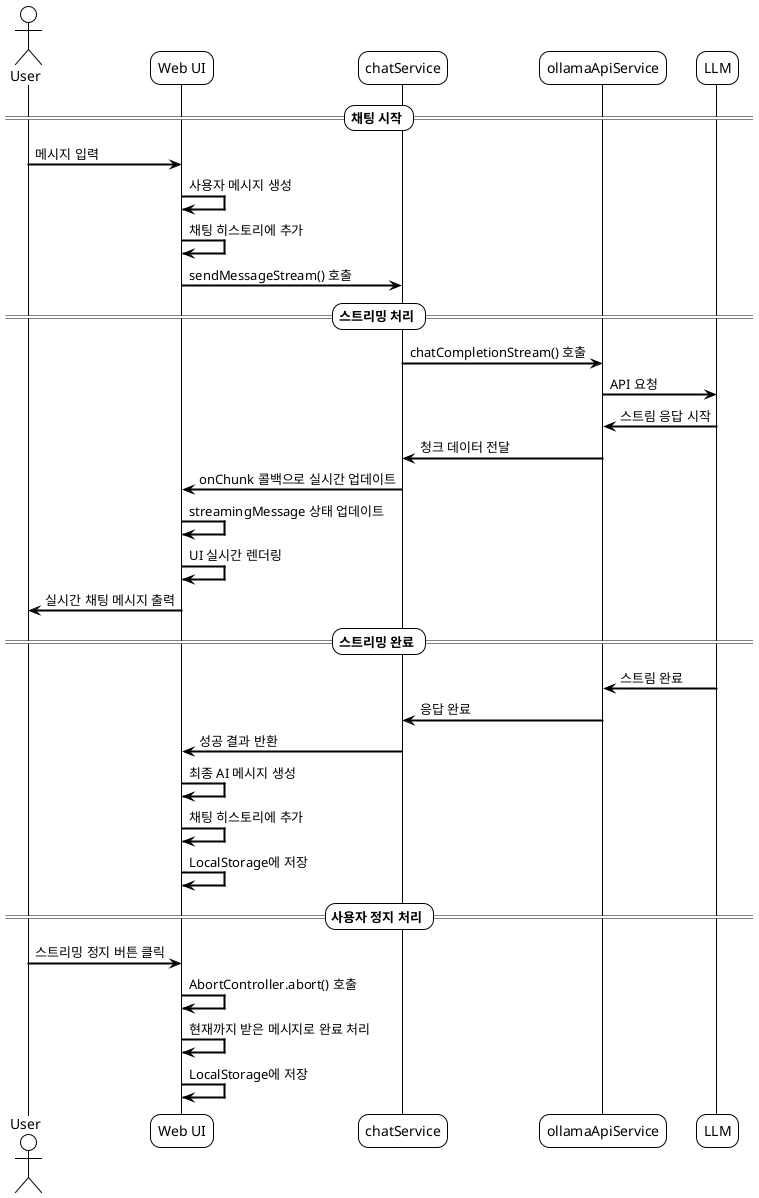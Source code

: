 @startuml Chat Flow Sequence
!theme plain
skinparam backgroundColor #FFFFFF
skinparam sequenceArrowThickness 2
skinparam roundcorner 20

actor User as U
participant "Web UI" as UI
participant "chatService" as CS
participant "ollamaApiService" as OAS
participant "LLM" as LLM

== 채팅 시작 ==
U -> UI: 메시지 입력
UI -> UI: 사용자 메시지 생성
UI -> UI: 채팅 히스토리에 추가
UI -> CS: sendMessageStream() 호출

== 스트리밍 처리 ==
CS -> OAS: chatCompletionStream() 호출
OAS -> LLM: API 요청
LLM -> OAS: 스트림 응답 시작
OAS -> CS: 청크 데이터 전달
CS -> UI: onChunk 콜백으로 실시간 업데이트
UI -> UI: streamingMessage 상태 업데이트
UI -> UI: UI 실시간 렌더링
UI -> U: 실시간 채팅 메시지 출력

== 스트리밍 완료 ==
LLM -> OAS: 스트림 완료
OAS -> CS: 응답 완료
CS -> UI: 성공 결과 반환
UI -> UI: 최종 AI 메시지 생성
UI -> UI: 채팅 히스토리에 추가
UI -> UI: LocalStorage에 저장

== 사용자 정지 처리 ==
U -> UI: 스트리밍 정지 버튼 클릭
UI -> UI: AbortController.abort() 호출
UI -> UI: 현재까지 받은 메시지로 완료 처리
UI -> UI: LocalStorage에 저장

@enduml
